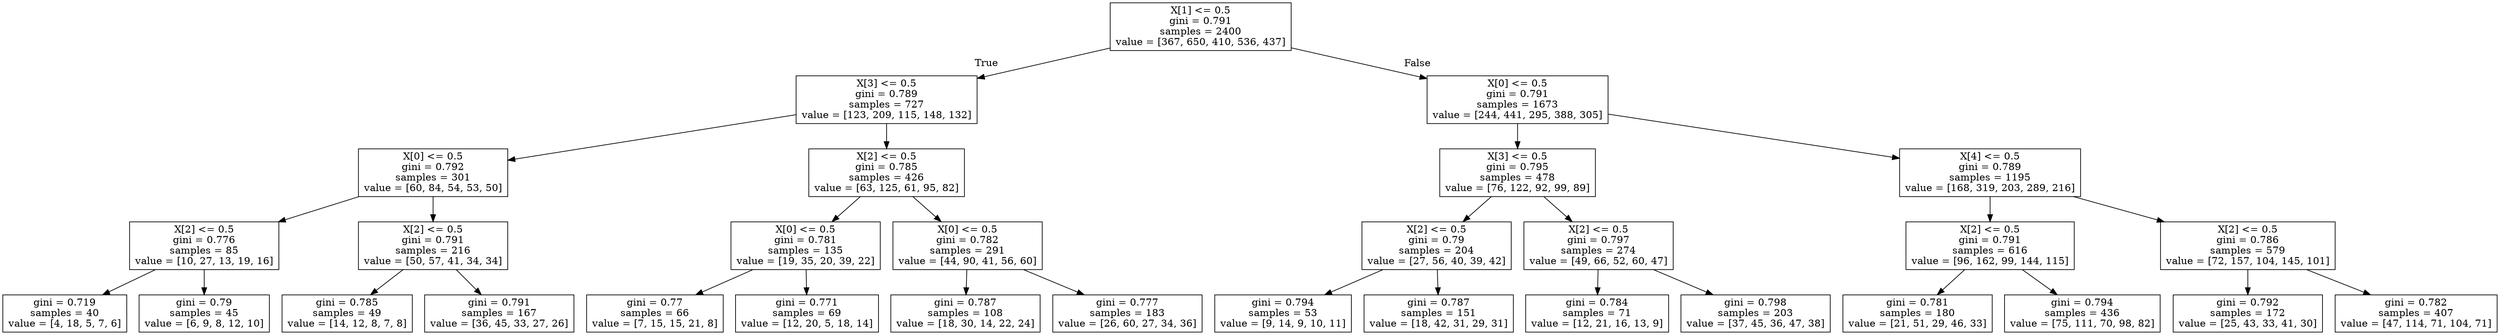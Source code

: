 digraph Tree {
node [shape=box] ;
0 [label="X[1] <= 0.5\ngini = 0.791\nsamples = 2400\nvalue = [367, 650, 410, 536, 437]"] ;
1 [label="X[3] <= 0.5\ngini = 0.789\nsamples = 727\nvalue = [123, 209, 115, 148, 132]"] ;
0 -> 1 [labeldistance=2.5, labelangle=45, headlabel="True"] ;
2 [label="X[0] <= 0.5\ngini = 0.792\nsamples = 301\nvalue = [60, 84, 54, 53, 50]"] ;
1 -> 2 ;
3 [label="X[2] <= 0.5\ngini = 0.776\nsamples = 85\nvalue = [10, 27, 13, 19, 16]"] ;
2 -> 3 ;
4 [label="gini = 0.719\nsamples = 40\nvalue = [4, 18, 5, 7, 6]"] ;
3 -> 4 ;
5 [label="gini = 0.79\nsamples = 45\nvalue = [6, 9, 8, 12, 10]"] ;
3 -> 5 ;
6 [label="X[2] <= 0.5\ngini = 0.791\nsamples = 216\nvalue = [50, 57, 41, 34, 34]"] ;
2 -> 6 ;
7 [label="gini = 0.785\nsamples = 49\nvalue = [14, 12, 8, 7, 8]"] ;
6 -> 7 ;
8 [label="gini = 0.791\nsamples = 167\nvalue = [36, 45, 33, 27, 26]"] ;
6 -> 8 ;
9 [label="X[2] <= 0.5\ngini = 0.785\nsamples = 426\nvalue = [63, 125, 61, 95, 82]"] ;
1 -> 9 ;
10 [label="X[0] <= 0.5\ngini = 0.781\nsamples = 135\nvalue = [19, 35, 20, 39, 22]"] ;
9 -> 10 ;
11 [label="gini = 0.77\nsamples = 66\nvalue = [7, 15, 15, 21, 8]"] ;
10 -> 11 ;
12 [label="gini = 0.771\nsamples = 69\nvalue = [12, 20, 5, 18, 14]"] ;
10 -> 12 ;
13 [label="X[0] <= 0.5\ngini = 0.782\nsamples = 291\nvalue = [44, 90, 41, 56, 60]"] ;
9 -> 13 ;
14 [label="gini = 0.787\nsamples = 108\nvalue = [18, 30, 14, 22, 24]"] ;
13 -> 14 ;
15 [label="gini = 0.777\nsamples = 183\nvalue = [26, 60, 27, 34, 36]"] ;
13 -> 15 ;
16 [label="X[0] <= 0.5\ngini = 0.791\nsamples = 1673\nvalue = [244, 441, 295, 388, 305]"] ;
0 -> 16 [labeldistance=2.5, labelangle=-45, headlabel="False"] ;
17 [label="X[3] <= 0.5\ngini = 0.795\nsamples = 478\nvalue = [76, 122, 92, 99, 89]"] ;
16 -> 17 ;
18 [label="X[2] <= 0.5\ngini = 0.79\nsamples = 204\nvalue = [27, 56, 40, 39, 42]"] ;
17 -> 18 ;
19 [label="gini = 0.794\nsamples = 53\nvalue = [9, 14, 9, 10, 11]"] ;
18 -> 19 ;
20 [label="gini = 0.787\nsamples = 151\nvalue = [18, 42, 31, 29, 31]"] ;
18 -> 20 ;
21 [label="X[2] <= 0.5\ngini = 0.797\nsamples = 274\nvalue = [49, 66, 52, 60, 47]"] ;
17 -> 21 ;
22 [label="gini = 0.784\nsamples = 71\nvalue = [12, 21, 16, 13, 9]"] ;
21 -> 22 ;
23 [label="gini = 0.798\nsamples = 203\nvalue = [37, 45, 36, 47, 38]"] ;
21 -> 23 ;
24 [label="X[4] <= 0.5\ngini = 0.789\nsamples = 1195\nvalue = [168, 319, 203, 289, 216]"] ;
16 -> 24 ;
25 [label="X[2] <= 0.5\ngini = 0.791\nsamples = 616\nvalue = [96, 162, 99, 144, 115]"] ;
24 -> 25 ;
26 [label="gini = 0.781\nsamples = 180\nvalue = [21, 51, 29, 46, 33]"] ;
25 -> 26 ;
27 [label="gini = 0.794\nsamples = 436\nvalue = [75, 111, 70, 98, 82]"] ;
25 -> 27 ;
28 [label="X[2] <= 0.5\ngini = 0.786\nsamples = 579\nvalue = [72, 157, 104, 145, 101]"] ;
24 -> 28 ;
29 [label="gini = 0.792\nsamples = 172\nvalue = [25, 43, 33, 41, 30]"] ;
28 -> 29 ;
30 [label="gini = 0.782\nsamples = 407\nvalue = [47, 114, 71, 104, 71]"] ;
28 -> 30 ;
}